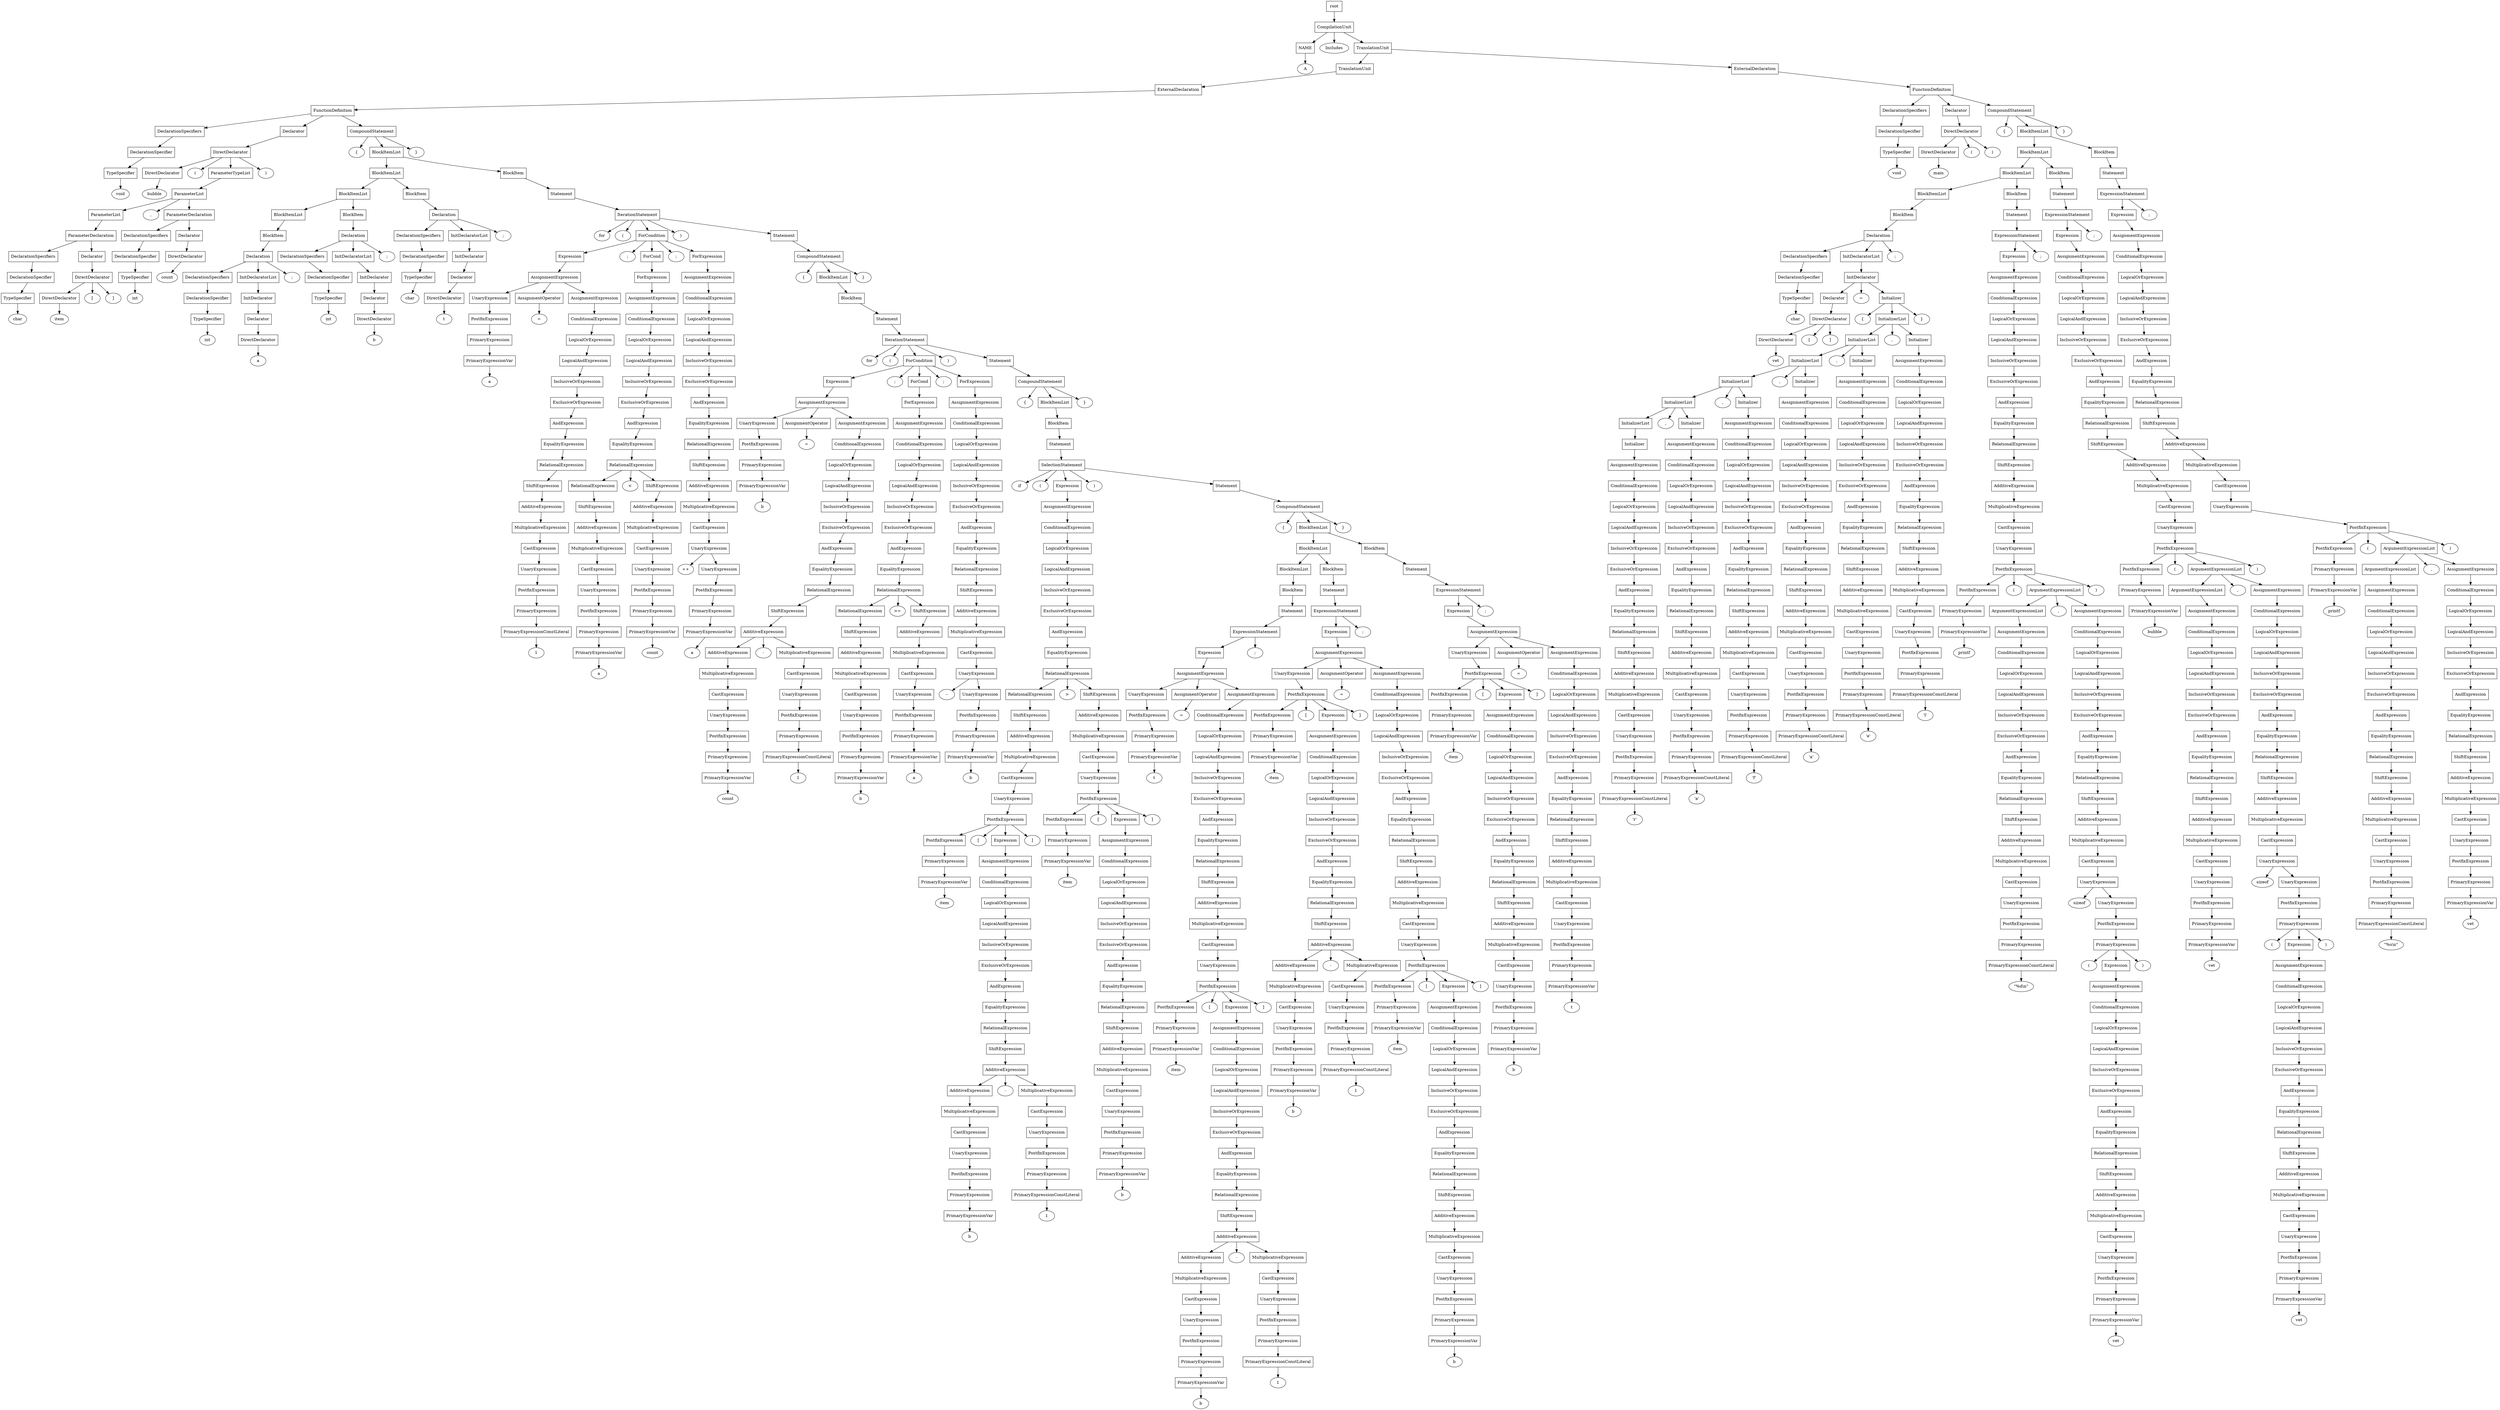 digraph G {
	splines="TRUE";
	n_0 [label="root", shape="rectangle"]
	n_0 -> n_1
	n_1 [label="CompilationUnit", shape="rectangle"]
	n_1 -> n_2
	n_2 [label="NAME", shape="rectangle"]
	n_2 -> n_5
	n_5 [label="A", shape="ellipse"]
	n_1 -> n_3
	n_3 [label="Includes", shape="ellipse"]
	n_1 -> n_4
	n_4 [label="TranslationUnit", shape="rectangle"]
	n_4 -> n_6
	n_6 [label="TranslationUnit", shape="rectangle"]
	n_6 -> n_8
	n_8 [label="ExternalDeclaration", shape="rectangle"]
	n_8 -> n_10
	n_10 [label="FunctionDefinition", shape="rectangle"]
	n_10 -> n_14
	n_14 [label="DeclarationSpecifiers", shape="rectangle"]
	n_14 -> n_22
	n_22 [label="DeclarationSpecifier", shape="rectangle"]
	n_22 -> n_33
	n_33 [label="TypeSpecifier", shape="rectangle"]
	n_33 -> n_45
	n_45 [label="void", shape="ellipse"]
	n_10 -> n_15
	n_15 [label="Declarator", shape="rectangle"]
	n_15 -> n_23
	n_23 [label="DirectDeclarator", shape="rectangle"]
	n_23 -> n_34
	n_34 [label="DirectDeclarator", shape="rectangle"]
	n_34 -> n_46
	n_46 [label="bubble", shape="ellipse"]
	n_23 -> n_35
	n_35 [label="(", shape="ellipse"]
	n_23 -> n_36
	n_36 [label="ParameterTypeList", shape="rectangle"]
	n_36 -> n_47
	n_47 [label="ParameterList", shape="rectangle"]
	n_47 -> n_55
	n_55 [label="ParameterList", shape="rectangle"]
	n_55 -> n_67
	n_67 [label="ParameterDeclaration", shape="rectangle"]
	n_67 -> n_85
	n_85 [label="DeclarationSpecifiers", shape="rectangle"]
	n_85 -> n_108
	n_108 [label="DeclarationSpecifier", shape="rectangle"]
	n_108 -> n_130
	n_130 [label="TypeSpecifier", shape="rectangle"]
	n_130 -> n_154
	n_154 [label="char", shape="ellipse"]
	n_67 -> n_86
	n_86 [label="Declarator", shape="rectangle"]
	n_86 -> n_109
	n_109 [label="DirectDeclarator", shape="rectangle"]
	n_109 -> n_131
	n_131 [label="DirectDeclarator", shape="rectangle"]
	n_131 -> n_155
	n_155 [label="item", shape="ellipse"]
	n_109 -> n_132
	n_132 [label="[", shape="ellipse"]
	n_109 -> n_133
	n_133 [label="]", shape="ellipse"]
	n_47 -> n_56
	n_56 [label=",", shape="ellipse"]
	n_47 -> n_57
	n_57 [label="ParameterDeclaration", shape="rectangle"]
	n_57 -> n_68
	n_68 [label="DeclarationSpecifiers", shape="rectangle"]
	n_68 -> n_87
	n_87 [label="DeclarationSpecifier", shape="rectangle"]
	n_87 -> n_110
	n_110 [label="TypeSpecifier", shape="rectangle"]
	n_110 -> n_134
	n_134 [label="int", shape="ellipse"]
	n_57 -> n_69
	n_69 [label="Declarator", shape="rectangle"]
	n_69 -> n_88
	n_88 [label="DirectDeclarator", shape="rectangle"]
	n_88 -> n_111
	n_111 [label="count", shape="ellipse"]
	n_23 -> n_37
	n_37 [label=")", shape="ellipse"]
	n_10 -> n_16
	n_16 [label="CompoundStatement", shape="rectangle"]
	n_16 -> n_24
	n_24 [label="{", shape="ellipse"]
	n_16 -> n_25
	n_25 [label="BlockItemList", shape="rectangle"]
	n_25 -> n_38
	n_38 [label="BlockItemList", shape="rectangle"]
	n_38 -> n_48
	n_48 [label="BlockItemList", shape="rectangle"]
	n_48 -> n_58
	n_58 [label="BlockItemList", shape="rectangle"]
	n_58 -> n_70
	n_70 [label="BlockItem", shape="rectangle"]
	n_70 -> n_89
	n_89 [label="Declaration", shape="rectangle"]
	n_89 -> n_112
	n_112 [label="DeclarationSpecifiers", shape="rectangle"]
	n_112 -> n_135
	n_135 [label="DeclarationSpecifier", shape="rectangle"]
	n_135 -> n_156
	n_156 [label="TypeSpecifier", shape="rectangle"]
	n_156 -> n_175
	n_175 [label="int", shape="ellipse"]
	n_89 -> n_113
	n_113 [label="InitDeclaratorList", shape="rectangle"]
	n_113 -> n_136
	n_136 [label="InitDeclarator", shape="rectangle"]
	n_136 -> n_157
	n_157 [label="Declarator", shape="rectangle"]
	n_157 -> n_176
	n_176 [label="DirectDeclarator", shape="rectangle"]
	n_176 -> n_192
	n_192 [label="a", shape="ellipse"]
	n_89 -> n_114
	n_114 [label=";", shape="ellipse"]
	n_48 -> n_59
	n_59 [label="BlockItem", shape="rectangle"]
	n_59 -> n_71
	n_71 [label="Declaration", shape="rectangle"]
	n_71 -> n_90
	n_90 [label="DeclarationSpecifiers", shape="rectangle"]
	n_90 -> n_115
	n_115 [label="DeclarationSpecifier", shape="rectangle"]
	n_115 -> n_137
	n_137 [label="TypeSpecifier", shape="rectangle"]
	n_137 -> n_158
	n_158 [label="int", shape="ellipse"]
	n_71 -> n_91
	n_91 [label="InitDeclaratorList", shape="rectangle"]
	n_91 -> n_116
	n_116 [label="InitDeclarator", shape="rectangle"]
	n_116 -> n_138
	n_138 [label="Declarator", shape="rectangle"]
	n_138 -> n_159
	n_159 [label="DirectDeclarator", shape="rectangle"]
	n_159 -> n_177
	n_177 [label="b", shape="ellipse"]
	n_71 -> n_92
	n_92 [label=";", shape="ellipse"]
	n_38 -> n_49
	n_49 [label="BlockItem", shape="rectangle"]
	n_49 -> n_60
	n_60 [label="Declaration", shape="rectangle"]
	n_60 -> n_72
	n_72 [label="DeclarationSpecifiers", shape="rectangle"]
	n_72 -> n_93
	n_93 [label="DeclarationSpecifier", shape="rectangle"]
	n_93 -> n_117
	n_117 [label="TypeSpecifier", shape="rectangle"]
	n_117 -> n_139
	n_139 [label="char", shape="ellipse"]
	n_60 -> n_73
	n_73 [label="InitDeclaratorList", shape="rectangle"]
	n_73 -> n_94
	n_94 [label="InitDeclarator", shape="rectangle"]
	n_94 -> n_118
	n_118 [label="Declarator", shape="rectangle"]
	n_118 -> n_140
	n_140 [label="DirectDeclarator", shape="rectangle"]
	n_140 -> n_160
	n_160 [label="t", shape="ellipse"]
	n_60 -> n_74
	n_74 [label=";", shape="ellipse"]
	n_25 -> n_39
	n_39 [label="BlockItem", shape="rectangle"]
	n_39 -> n_50
	n_50 [label="Statement", shape="rectangle"]
	n_50 -> n_61
	n_61 [label="IterationStatement", shape="rectangle"]
	n_61 -> n_75
	n_75 [label="for", shape="ellipse"]
	n_61 -> n_76
	n_76 [label="(", shape="ellipse"]
	n_61 -> n_77
	n_77 [label="ForCondition", shape="rectangle"]
	n_77 -> n_95
	n_95 [label="Expression", shape="rectangle"]
	n_95 -> n_119
	n_119 [label="AssignmentExpression", shape="rectangle"]
	n_119 -> n_141
	n_141 [label="UnaryExpression", shape="rectangle"]
	n_141 -> n_161
	n_161 [label="PostfixExpression", shape="rectangle"]
	n_161 -> n_178
	n_178 [label="PrimaryExpression", shape="rectangle"]
	n_178 -> n_193
	n_193 [label="PrimaryExpressionVar", shape="rectangle"]
	n_193 -> n_210
	n_210 [label="a", shape="ellipse"]
	n_119 -> n_142
	n_142 [label="AssignmentOperator", shape="rectangle"]
	n_142 -> n_162
	n_162 [label="=", shape="ellipse"]
	n_119 -> n_143
	n_143 [label="AssignmentExpression", shape="rectangle"]
	n_143 -> n_163
	n_163 [label="ConditionalExpression", shape="rectangle"]
	n_163 -> n_179
	n_179 [label="LogicalOrExpression", shape="rectangle"]
	n_179 -> n_194
	n_194 [label="LogicalAndExpression", shape="rectangle"]
	n_194 -> n_211
	n_211 [label="InclusiveOrExpression", shape="rectangle"]
	n_211 -> n_228
	n_228 [label="ExclusiveOrExpression", shape="rectangle"]
	n_228 -> n_246
	n_246 [label="AndExpression", shape="rectangle"]
	n_246 -> n_265
	n_265 [label="EqualityExpression", shape="rectangle"]
	n_265 -> n_283
	n_283 [label="RelationalExpression", shape="rectangle"]
	n_283 -> n_300
	n_300 [label="ShiftExpression", shape="rectangle"]
	n_300 -> n_323
	n_323 [label="AdditiveExpression", shape="rectangle"]
	n_323 -> n_342
	n_342 [label="MultiplicativeExpression", shape="rectangle"]
	n_342 -> n_362
	n_362 [label="CastExpression", shape="rectangle"]
	n_362 -> n_384
	n_384 [label="UnaryExpression", shape="rectangle"]
	n_384 -> n_411
	n_411 [label="PostfixExpression", shape="rectangle"]
	n_411 -> n_439
	n_439 [label="PrimaryExpression", shape="rectangle"]
	n_439 -> n_469
	n_469 [label="PrimaryExpressionConstLiteral", shape="rectangle"]
	n_469 -> n_496
	n_496 [label="1", shape="ellipse"]
	n_77 -> n_96
	n_96 [label=";", shape="ellipse"]
	n_77 -> n_97
	n_97 [label="ForCond", shape="rectangle"]
	n_97 -> n_120
	n_120 [label="ForExpression", shape="rectangle"]
	n_120 -> n_144
	n_144 [label="AssignmentExpression", shape="rectangle"]
	n_144 -> n_164
	n_164 [label="ConditionalExpression", shape="rectangle"]
	n_164 -> n_180
	n_180 [label="LogicalOrExpression", shape="rectangle"]
	n_180 -> n_195
	n_195 [label="LogicalAndExpression", shape="rectangle"]
	n_195 -> n_212
	n_212 [label="InclusiveOrExpression", shape="rectangle"]
	n_212 -> n_229
	n_229 [label="ExclusiveOrExpression", shape="rectangle"]
	n_229 -> n_247
	n_247 [label="AndExpression", shape="rectangle"]
	n_247 -> n_266
	n_266 [label="EqualityExpression", shape="rectangle"]
	n_266 -> n_284
	n_284 [label="RelationalExpression", shape="rectangle"]
	n_284 -> n_301
	n_301 [label="RelationalExpression", shape="rectangle"]
	n_301 -> n_324
	n_324 [label="ShiftExpression", shape="rectangle"]
	n_324 -> n_343
	n_343 [label="AdditiveExpression", shape="rectangle"]
	n_343 -> n_363
	n_363 [label="MultiplicativeExpression", shape="rectangle"]
	n_363 -> n_385
	n_385 [label="CastExpression", shape="rectangle"]
	n_385 -> n_412
	n_412 [label="UnaryExpression", shape="rectangle"]
	n_412 -> n_440
	n_440 [label="PostfixExpression", shape="rectangle"]
	n_440 -> n_470
	n_470 [label="PrimaryExpression", shape="rectangle"]
	n_470 -> n_497
	n_497 [label="PrimaryExpressionVar", shape="rectangle"]
	n_497 -> n_526
	n_526 [label="a", shape="ellipse"]
	n_284 -> n_302
	n_302 [label="<", shape="ellipse"]
	n_284 -> n_303
	n_303 [label="ShiftExpression", shape="rectangle"]
	n_303 -> n_325
	n_325 [label="AdditiveExpression", shape="rectangle"]
	n_325 -> n_344
	n_344 [label="MultiplicativeExpression", shape="rectangle"]
	n_344 -> n_364
	n_364 [label="CastExpression", shape="rectangle"]
	n_364 -> n_386
	n_386 [label="UnaryExpression", shape="rectangle"]
	n_386 -> n_413
	n_413 [label="PostfixExpression", shape="rectangle"]
	n_413 -> n_441
	n_441 [label="PrimaryExpression", shape="rectangle"]
	n_441 -> n_471
	n_471 [label="PrimaryExpressionVar", shape="rectangle"]
	n_471 -> n_498
	n_498 [label="count", shape="ellipse"]
	n_77 -> n_98
	n_98 [label=";", shape="ellipse"]
	n_77 -> n_99
	n_99 [label="ForExpression", shape="rectangle"]
	n_99 -> n_121
	n_121 [label="AssignmentExpression", shape="rectangle"]
	n_121 -> n_145
	n_145 [label="ConditionalExpression", shape="rectangle"]
	n_145 -> n_165
	n_165 [label="LogicalOrExpression", shape="rectangle"]
	n_165 -> n_181
	n_181 [label="LogicalAndExpression", shape="rectangle"]
	n_181 -> n_196
	n_196 [label="InclusiveOrExpression", shape="rectangle"]
	n_196 -> n_213
	n_213 [label="ExclusiveOrExpression", shape="rectangle"]
	n_213 -> n_230
	n_230 [label="AndExpression", shape="rectangle"]
	n_230 -> n_248
	n_248 [label="EqualityExpression", shape="rectangle"]
	n_248 -> n_267
	n_267 [label="RelationalExpression", shape="rectangle"]
	n_267 -> n_285
	n_285 [label="ShiftExpression", shape="rectangle"]
	n_285 -> n_304
	n_304 [label="AdditiveExpression", shape="rectangle"]
	n_304 -> n_326
	n_326 [label="MultiplicativeExpression", shape="rectangle"]
	n_326 -> n_345
	n_345 [label="CastExpression", shape="rectangle"]
	n_345 -> n_365
	n_365 [label="UnaryExpression", shape="rectangle"]
	n_365 -> n_387
	n_387 [label="++", shape="ellipse"]
	n_365 -> n_388
	n_388 [label="UnaryExpression", shape="rectangle"]
	n_388 -> n_414
	n_414 [label="PostfixExpression", shape="rectangle"]
	n_414 -> n_442
	n_442 [label="PrimaryExpression", shape="rectangle"]
	n_442 -> n_472
	n_472 [label="PrimaryExpressionVar", shape="rectangle"]
	n_472 -> n_499
	n_499 [label="a", shape="ellipse"]
	n_61 -> n_78
	n_78 [label=")", shape="ellipse"]
	n_61 -> n_79
	n_79 [label="Statement", shape="rectangle"]
	n_79 -> n_100
	n_100 [label="CompoundStatement", shape="rectangle"]
	n_100 -> n_122
	n_122 [label="{", shape="ellipse"]
	n_100 -> n_123
	n_123 [label="BlockItemList", shape="rectangle"]
	n_123 -> n_146
	n_146 [label="BlockItem", shape="rectangle"]
	n_146 -> n_166
	n_166 [label="Statement", shape="rectangle"]
	n_166 -> n_182
	n_182 [label="IterationStatement", shape="rectangle"]
	n_182 -> n_197
	n_197 [label="for", shape="ellipse"]
	n_182 -> n_198
	n_198 [label="(", shape="ellipse"]
	n_182 -> n_199
	n_199 [label="ForCondition", shape="rectangle"]
	n_199 -> n_214
	n_214 [label="Expression", shape="rectangle"]
	n_214 -> n_231
	n_231 [label="AssignmentExpression", shape="rectangle"]
	n_231 -> n_249
	n_249 [label="UnaryExpression", shape="rectangle"]
	n_249 -> n_268
	n_268 [label="PostfixExpression", shape="rectangle"]
	n_268 -> n_286
	n_286 [label="PrimaryExpression", shape="rectangle"]
	n_286 -> n_305
	n_305 [label="PrimaryExpressionVar", shape="rectangle"]
	n_305 -> n_327
	n_327 [label="b", shape="ellipse"]
	n_231 -> n_250
	n_250 [label="AssignmentOperator", shape="rectangle"]
	n_250 -> n_269
	n_269 [label="=", shape="ellipse"]
	n_231 -> n_251
	n_251 [label="AssignmentExpression", shape="rectangle"]
	n_251 -> n_270
	n_270 [label="ConditionalExpression", shape="rectangle"]
	n_270 -> n_287
	n_287 [label="LogicalOrExpression", shape="rectangle"]
	n_287 -> n_306
	n_306 [label="LogicalAndExpression", shape="rectangle"]
	n_306 -> n_328
	n_328 [label="InclusiveOrExpression", shape="rectangle"]
	n_328 -> n_346
	n_346 [label="ExclusiveOrExpression", shape="rectangle"]
	n_346 -> n_366
	n_366 [label="AndExpression", shape="rectangle"]
	n_366 -> n_389
	n_389 [label="EqualityExpression", shape="rectangle"]
	n_389 -> n_415
	n_415 [label="RelationalExpression", shape="rectangle"]
	n_415 -> n_443
	n_443 [label="ShiftExpression", shape="rectangle"]
	n_443 -> n_473
	n_473 [label="AdditiveExpression", shape="rectangle"]
	n_473 -> n_500
	n_500 [label="AdditiveExpression", shape="rectangle"]
	n_500 -> n_527
	n_527 [label="MultiplicativeExpression", shape="rectangle"]
	n_527 -> n_552
	n_552 [label="CastExpression", shape="rectangle"]
	n_552 -> n_584
	n_584 [label="UnaryExpression", shape="rectangle"]
	n_584 -> n_614
	n_614 [label="PostfixExpression", shape="rectangle"]
	n_614 -> n_640
	n_640 [label="PrimaryExpression", shape="rectangle"]
	n_640 -> n_665
	n_665 [label="PrimaryExpressionVar", shape="rectangle"]
	n_665 -> n_688
	n_688 [label="count", shape="ellipse"]
	n_473 -> n_501
	n_501 [label="-", shape="ellipse"]
	n_473 -> n_502
	n_502 [label="MultiplicativeExpression", shape="rectangle"]
	n_502 -> n_528
	n_528 [label="CastExpression", shape="rectangle"]
	n_528 -> n_553
	n_553 [label="UnaryExpression", shape="rectangle"]
	n_553 -> n_585
	n_585 [label="PostfixExpression", shape="rectangle"]
	n_585 -> n_615
	n_615 [label="PrimaryExpression", shape="rectangle"]
	n_615 -> n_641
	n_641 [label="PrimaryExpressionConstLiteral", shape="rectangle"]
	n_641 -> n_666
	n_666 [label="1", shape="ellipse"]
	n_199 -> n_215
	n_215 [label=";", shape="ellipse"]
	n_199 -> n_216
	n_216 [label="ForCond", shape="rectangle"]
	n_216 -> n_232
	n_232 [label="ForExpression", shape="rectangle"]
	n_232 -> n_252
	n_252 [label="AssignmentExpression", shape="rectangle"]
	n_252 -> n_271
	n_271 [label="ConditionalExpression", shape="rectangle"]
	n_271 -> n_288
	n_288 [label="LogicalOrExpression", shape="rectangle"]
	n_288 -> n_307
	n_307 [label="LogicalAndExpression", shape="rectangle"]
	n_307 -> n_329
	n_329 [label="InclusiveOrExpression", shape="rectangle"]
	n_329 -> n_347
	n_347 [label="ExclusiveOrExpression", shape="rectangle"]
	n_347 -> n_367
	n_367 [label="AndExpression", shape="rectangle"]
	n_367 -> n_390
	n_390 [label="EqualityExpression", shape="rectangle"]
	n_390 -> n_416
	n_416 [label="RelationalExpression", shape="rectangle"]
	n_416 -> n_444
	n_444 [label="RelationalExpression", shape="rectangle"]
	n_444 -> n_474
	n_474 [label="ShiftExpression", shape="rectangle"]
	n_474 -> n_503
	n_503 [label="AdditiveExpression", shape="rectangle"]
	n_503 -> n_529
	n_529 [label="MultiplicativeExpression", shape="rectangle"]
	n_529 -> n_554
	n_554 [label="CastExpression", shape="rectangle"]
	n_554 -> n_586
	n_586 [label="UnaryExpression", shape="rectangle"]
	n_586 -> n_616
	n_616 [label="PostfixExpression", shape="rectangle"]
	n_616 -> n_642
	n_642 [label="PrimaryExpression", shape="rectangle"]
	n_642 -> n_667
	n_667 [label="PrimaryExpressionVar", shape="rectangle"]
	n_667 -> n_689
	n_689 [label="b", shape="ellipse"]
	n_416 -> n_445
	n_445 [label=">=", shape="ellipse"]
	n_416 -> n_446
	n_446 [label="ShiftExpression", shape="rectangle"]
	n_446 -> n_475
	n_475 [label="AdditiveExpression", shape="rectangle"]
	n_475 -> n_504
	n_504 [label="MultiplicativeExpression", shape="rectangle"]
	n_504 -> n_530
	n_530 [label="CastExpression", shape="rectangle"]
	n_530 -> n_555
	n_555 [label="UnaryExpression", shape="rectangle"]
	n_555 -> n_587
	n_587 [label="PostfixExpression", shape="rectangle"]
	n_587 -> n_617
	n_617 [label="PrimaryExpression", shape="rectangle"]
	n_617 -> n_643
	n_643 [label="PrimaryExpressionVar", shape="rectangle"]
	n_643 -> n_668
	n_668 [label="a", shape="ellipse"]
	n_199 -> n_217
	n_217 [label=";", shape="ellipse"]
	n_199 -> n_218
	n_218 [label="ForExpression", shape="rectangle"]
	n_218 -> n_233
	n_233 [label="AssignmentExpression", shape="rectangle"]
	n_233 -> n_253
	n_253 [label="ConditionalExpression", shape="rectangle"]
	n_253 -> n_272
	n_272 [label="LogicalOrExpression", shape="rectangle"]
	n_272 -> n_289
	n_289 [label="LogicalAndExpression", shape="rectangle"]
	n_289 -> n_308
	n_308 [label="InclusiveOrExpression", shape="rectangle"]
	n_308 -> n_330
	n_330 [label="ExclusiveOrExpression", shape="rectangle"]
	n_330 -> n_348
	n_348 [label="AndExpression", shape="rectangle"]
	n_348 -> n_368
	n_368 [label="EqualityExpression", shape="rectangle"]
	n_368 -> n_391
	n_391 [label="RelationalExpression", shape="rectangle"]
	n_391 -> n_417
	n_417 [label="ShiftExpression", shape="rectangle"]
	n_417 -> n_447
	n_447 [label="AdditiveExpression", shape="rectangle"]
	n_447 -> n_476
	n_476 [label="MultiplicativeExpression", shape="rectangle"]
	n_476 -> n_505
	n_505 [label="CastExpression", shape="rectangle"]
	n_505 -> n_531
	n_531 [label="UnaryExpression", shape="rectangle"]
	n_531 -> n_556
	n_556 [label="--", shape="ellipse"]
	n_531 -> n_557
	n_557 [label="UnaryExpression", shape="rectangle"]
	n_557 -> n_588
	n_588 [label="PostfixExpression", shape="rectangle"]
	n_588 -> n_618
	n_618 [label="PrimaryExpression", shape="rectangle"]
	n_618 -> n_644
	n_644 [label="PrimaryExpressionVar", shape="rectangle"]
	n_644 -> n_669
	n_669 [label="b", shape="ellipse"]
	n_182 -> n_200
	n_200 [label=")", shape="ellipse"]
	n_182 -> n_201
	n_201 [label="Statement", shape="rectangle"]
	n_201 -> n_219
	n_219 [label="CompoundStatement", shape="rectangle"]
	n_219 -> n_234
	n_234 [label="{", shape="ellipse"]
	n_219 -> n_235
	n_235 [label="BlockItemList", shape="rectangle"]
	n_235 -> n_254
	n_254 [label="BlockItem", shape="rectangle"]
	n_254 -> n_273
	n_273 [label="Statement", shape="rectangle"]
	n_273 -> n_290
	n_290 [label="SelectionStatement", shape="rectangle"]
	n_290 -> n_309
	n_309 [label="if", shape="ellipse"]
	n_290 -> n_310
	n_310 [label="(", shape="ellipse"]
	n_290 -> n_311
	n_311 [label="Expression", shape="rectangle"]
	n_311 -> n_331
	n_331 [label="AssignmentExpression", shape="rectangle"]
	n_331 -> n_349
	n_349 [label="ConditionalExpression", shape="rectangle"]
	n_349 -> n_369
	n_369 [label="LogicalOrExpression", shape="rectangle"]
	n_369 -> n_392
	n_392 [label="LogicalAndExpression", shape="rectangle"]
	n_392 -> n_418
	n_418 [label="InclusiveOrExpression", shape="rectangle"]
	n_418 -> n_448
	n_448 [label="ExclusiveOrExpression", shape="rectangle"]
	n_448 -> n_477
	n_477 [label="AndExpression", shape="rectangle"]
	n_477 -> n_506
	n_506 [label="EqualityExpression", shape="rectangle"]
	n_506 -> n_532
	n_532 [label="RelationalExpression", shape="rectangle"]
	n_532 -> n_558
	n_558 [label="RelationalExpression", shape="rectangle"]
	n_558 -> n_589
	n_589 [label="ShiftExpression", shape="rectangle"]
	n_589 -> n_619
	n_619 [label="AdditiveExpression", shape="rectangle"]
	n_619 -> n_645
	n_645 [label="MultiplicativeExpression", shape="rectangle"]
	n_645 -> n_670
	n_670 [label="CastExpression", shape="rectangle"]
	n_670 -> n_690
	n_690 [label="UnaryExpression", shape="rectangle"]
	n_690 -> n_705
	n_705 [label="PostfixExpression", shape="rectangle"]
	n_705 -> n_722
	n_722 [label="PostfixExpression", shape="rectangle"]
	n_722 -> n_739
	n_739 [label="PrimaryExpression", shape="rectangle"]
	n_739 -> n_754
	n_754 [label="PrimaryExpressionVar", shape="rectangle"]
	n_754 -> n_770
	n_770 [label="item", shape="ellipse"]
	n_705 -> n_723
	n_723 [label="[", shape="ellipse"]
	n_705 -> n_724
	n_724 [label="Expression", shape="rectangle"]
	n_724 -> n_740
	n_740 [label="AssignmentExpression", shape="rectangle"]
	n_740 -> n_755
	n_755 [label="ConditionalExpression", shape="rectangle"]
	n_755 -> n_771
	n_771 [label="LogicalOrExpression", shape="rectangle"]
	n_771 -> n_785
	n_785 [label="LogicalAndExpression", shape="rectangle"]
	n_785 -> n_798
	n_798 [label="InclusiveOrExpression", shape="rectangle"]
	n_798 -> n_812
	n_812 [label="ExclusiveOrExpression", shape="rectangle"]
	n_812 -> n_827
	n_827 [label="AndExpression", shape="rectangle"]
	n_827 -> n_841
	n_841 [label="EqualityExpression", shape="rectangle"]
	n_841 -> n_855
	n_855 [label="RelationalExpression", shape="rectangle"]
	n_855 -> n_866
	n_866 [label="ShiftExpression", shape="rectangle"]
	n_866 -> n_877
	n_877 [label="AdditiveExpression", shape="rectangle"]
	n_877 -> n_887
	n_887 [label="AdditiveExpression", shape="rectangle"]
	n_887 -> n_897
	n_897 [label="MultiplicativeExpression", shape="rectangle"]
	n_897 -> n_905
	n_905 [label="CastExpression", shape="rectangle"]
	n_905 -> n_912
	n_912 [label="UnaryExpression", shape="rectangle"]
	n_912 -> n_919
	n_919 [label="PostfixExpression", shape="rectangle"]
	n_919 -> n_926
	n_926 [label="PrimaryExpression", shape="rectangle"]
	n_926 -> n_933
	n_933 [label="PrimaryExpressionVar", shape="rectangle"]
	n_933 -> n_939
	n_939 [label="b", shape="ellipse"]
	n_877 -> n_888
	n_888 [label="-", shape="ellipse"]
	n_877 -> n_889
	n_889 [label="MultiplicativeExpression", shape="rectangle"]
	n_889 -> n_898
	n_898 [label="CastExpression", shape="rectangle"]
	n_898 -> n_906
	n_906 [label="UnaryExpression", shape="rectangle"]
	n_906 -> n_913
	n_913 [label="PostfixExpression", shape="rectangle"]
	n_913 -> n_920
	n_920 [label="PrimaryExpression", shape="rectangle"]
	n_920 -> n_927
	n_927 [label="PrimaryExpressionConstLiteral", shape="rectangle"]
	n_927 -> n_934
	n_934 [label="1", shape="ellipse"]
	n_705 -> n_725
	n_725 [label="]", shape="ellipse"]
	n_532 -> n_559
	n_559 [label=">", shape="ellipse"]
	n_532 -> n_560
	n_560 [label="ShiftExpression", shape="rectangle"]
	n_560 -> n_590
	n_590 [label="AdditiveExpression", shape="rectangle"]
	n_590 -> n_620
	n_620 [label="MultiplicativeExpression", shape="rectangle"]
	n_620 -> n_646
	n_646 [label="CastExpression", shape="rectangle"]
	n_646 -> n_671
	n_671 [label="UnaryExpression", shape="rectangle"]
	n_671 -> n_691
	n_691 [label="PostfixExpression", shape="rectangle"]
	n_691 -> n_706
	n_706 [label="PostfixExpression", shape="rectangle"]
	n_706 -> n_726
	n_726 [label="PrimaryExpression", shape="rectangle"]
	n_726 -> n_741
	n_741 [label="PrimaryExpressionVar", shape="rectangle"]
	n_741 -> n_756
	n_756 [label="item", shape="ellipse"]
	n_691 -> n_707
	n_707 [label="[", shape="ellipse"]
	n_691 -> n_708
	n_708 [label="Expression", shape="rectangle"]
	n_708 -> n_727
	n_727 [label="AssignmentExpression", shape="rectangle"]
	n_727 -> n_742
	n_742 [label="ConditionalExpression", shape="rectangle"]
	n_742 -> n_757
	n_757 [label="LogicalOrExpression", shape="rectangle"]
	n_757 -> n_772
	n_772 [label="LogicalAndExpression", shape="rectangle"]
	n_772 -> n_786
	n_786 [label="InclusiveOrExpression", shape="rectangle"]
	n_786 -> n_799
	n_799 [label="ExclusiveOrExpression", shape="rectangle"]
	n_799 -> n_813
	n_813 [label="AndExpression", shape="rectangle"]
	n_813 -> n_828
	n_828 [label="EqualityExpression", shape="rectangle"]
	n_828 -> n_842
	n_842 [label="RelationalExpression", shape="rectangle"]
	n_842 -> n_856
	n_856 [label="ShiftExpression", shape="rectangle"]
	n_856 -> n_867
	n_867 [label="AdditiveExpression", shape="rectangle"]
	n_867 -> n_878
	n_878 [label="MultiplicativeExpression", shape="rectangle"]
	n_878 -> n_890
	n_890 [label="CastExpression", shape="rectangle"]
	n_890 -> n_899
	n_899 [label="UnaryExpression", shape="rectangle"]
	n_899 -> n_907
	n_907 [label="PostfixExpression", shape="rectangle"]
	n_907 -> n_914
	n_914 [label="PrimaryExpression", shape="rectangle"]
	n_914 -> n_921
	n_921 [label="PrimaryExpressionVar", shape="rectangle"]
	n_921 -> n_928
	n_928 [label="b", shape="ellipse"]
	n_691 -> n_709
	n_709 [label="]", shape="ellipse"]
	n_290 -> n_312
	n_312 [label=")", shape="ellipse"]
	n_290 -> n_313
	n_313 [label="Statement", shape="rectangle"]
	n_313 -> n_332
	n_332 [label="CompoundStatement", shape="rectangle"]
	n_332 -> n_350
	n_350 [label="{", shape="ellipse"]
	n_332 -> n_351
	n_351 [label="BlockItemList", shape="rectangle"]
	n_351 -> n_370
	n_370 [label="BlockItemList", shape="rectangle"]
	n_370 -> n_393
	n_393 [label="BlockItemList", shape="rectangle"]
	n_393 -> n_419
	n_419 [label="BlockItem", shape="rectangle"]
	n_419 -> n_449
	n_449 [label="Statement", shape="rectangle"]
	n_449 -> n_478
	n_478 [label="ExpressionStatement", shape="rectangle"]
	n_478 -> n_507
	n_507 [label="Expression", shape="rectangle"]
	n_507 -> n_533
	n_533 [label="AssignmentExpression", shape="rectangle"]
	n_533 -> n_561
	n_561 [label="UnaryExpression", shape="rectangle"]
	n_561 -> n_591
	n_591 [label="PostfixExpression", shape="rectangle"]
	n_591 -> n_621
	n_621 [label="PrimaryExpression", shape="rectangle"]
	n_621 -> n_647
	n_647 [label="PrimaryExpressionVar", shape="rectangle"]
	n_647 -> n_672
	n_672 [label="t", shape="ellipse"]
	n_533 -> n_562
	n_562 [label="AssignmentOperator", shape="rectangle"]
	n_562 -> n_592
	n_592 [label="=", shape="ellipse"]
	n_533 -> n_563
	n_563 [label="AssignmentExpression", shape="rectangle"]
	n_563 -> n_593
	n_593 [label="ConditionalExpression", shape="rectangle"]
	n_593 -> n_622
	n_622 [label="LogicalOrExpression", shape="rectangle"]
	n_622 -> n_648
	n_648 [label="LogicalAndExpression", shape="rectangle"]
	n_648 -> n_673
	n_673 [label="InclusiveOrExpression", shape="rectangle"]
	n_673 -> n_692
	n_692 [label="ExclusiveOrExpression", shape="rectangle"]
	n_692 -> n_710
	n_710 [label="AndExpression", shape="rectangle"]
	n_710 -> n_728
	n_728 [label="EqualityExpression", shape="rectangle"]
	n_728 -> n_743
	n_743 [label="RelationalExpression", shape="rectangle"]
	n_743 -> n_758
	n_758 [label="ShiftExpression", shape="rectangle"]
	n_758 -> n_773
	n_773 [label="AdditiveExpression", shape="rectangle"]
	n_773 -> n_787
	n_787 [label="MultiplicativeExpression", shape="rectangle"]
	n_787 -> n_800
	n_800 [label="CastExpression", shape="rectangle"]
	n_800 -> n_814
	n_814 [label="UnaryExpression", shape="rectangle"]
	n_814 -> n_829
	n_829 [label="PostfixExpression", shape="rectangle"]
	n_829 -> n_843
	n_843 [label="PostfixExpression", shape="rectangle"]
	n_843 -> n_857
	n_857 [label="PrimaryExpression", shape="rectangle"]
	n_857 -> n_868
	n_868 [label="PrimaryExpressionVar", shape="rectangle"]
	n_868 -> n_879
	n_879 [label="item", shape="ellipse"]
	n_829 -> n_844
	n_844 [label="[", shape="ellipse"]
	n_829 -> n_845
	n_845 [label="Expression", shape="rectangle"]
	n_845 -> n_858
	n_858 [label="AssignmentExpression", shape="rectangle"]
	n_858 -> n_869
	n_869 [label="ConditionalExpression", shape="rectangle"]
	n_869 -> n_880
	n_880 [label="LogicalOrExpression", shape="rectangle"]
	n_880 -> n_891
	n_891 [label="LogicalAndExpression", shape="rectangle"]
	n_891 -> n_900
	n_900 [label="InclusiveOrExpression", shape="rectangle"]
	n_900 -> n_908
	n_908 [label="ExclusiveOrExpression", shape="rectangle"]
	n_908 -> n_915
	n_915 [label="AndExpression", shape="rectangle"]
	n_915 -> n_922
	n_922 [label="EqualityExpression", shape="rectangle"]
	n_922 -> n_929
	n_929 [label="RelationalExpression", shape="rectangle"]
	n_929 -> n_935
	n_935 [label="ShiftExpression", shape="rectangle"]
	n_935 -> n_940
	n_940 [label="AdditiveExpression", shape="rectangle"]
	n_940 -> n_944
	n_944 [label="AdditiveExpression", shape="rectangle"]
	n_944 -> n_950
	n_950 [label="MultiplicativeExpression", shape="rectangle"]
	n_950 -> n_955
	n_955 [label="CastExpression", shape="rectangle"]
	n_955 -> n_960
	n_960 [label="UnaryExpression", shape="rectangle"]
	n_960 -> n_965
	n_965 [label="PostfixExpression", shape="rectangle"]
	n_965 -> n_969
	n_969 [label="PrimaryExpression", shape="rectangle"]
	n_969 -> n_972
	n_972 [label="PrimaryExpressionVar", shape="rectangle"]
	n_972 -> n_974
	n_974 [label="b", shape="ellipse"]
	n_940 -> n_945
	n_945 [label="-", shape="ellipse"]
	n_940 -> n_946
	n_946 [label="MultiplicativeExpression", shape="rectangle"]
	n_946 -> n_951
	n_951 [label="CastExpression", shape="rectangle"]
	n_951 -> n_956
	n_956 [label="UnaryExpression", shape="rectangle"]
	n_956 -> n_961
	n_961 [label="PostfixExpression", shape="rectangle"]
	n_961 -> n_966
	n_966 [label="PrimaryExpression", shape="rectangle"]
	n_966 -> n_970
	n_970 [label="PrimaryExpressionConstLiteral", shape="rectangle"]
	n_970 -> n_973
	n_973 [label="1", shape="ellipse"]
	n_829 -> n_846
	n_846 [label="]", shape="ellipse"]
	n_478 -> n_508
	n_508 [label=";", shape="ellipse"]
	n_370 -> n_394
	n_394 [label="BlockItem", shape="rectangle"]
	n_394 -> n_420
	n_420 [label="Statement", shape="rectangle"]
	n_420 -> n_450
	n_450 [label="ExpressionStatement", shape="rectangle"]
	n_450 -> n_479
	n_479 [label="Expression", shape="rectangle"]
	n_479 -> n_509
	n_509 [label="AssignmentExpression", shape="rectangle"]
	n_509 -> n_534
	n_534 [label="UnaryExpression", shape="rectangle"]
	n_534 -> n_564
	n_564 [label="PostfixExpression", shape="rectangle"]
	n_564 -> n_594
	n_594 [label="PostfixExpression", shape="rectangle"]
	n_594 -> n_623
	n_623 [label="PrimaryExpression", shape="rectangle"]
	n_623 -> n_649
	n_649 [label="PrimaryExpressionVar", shape="rectangle"]
	n_649 -> n_674
	n_674 [label="item", shape="ellipse"]
	n_564 -> n_595
	n_595 [label="[", shape="ellipse"]
	n_564 -> n_596
	n_596 [label="Expression", shape="rectangle"]
	n_596 -> n_624
	n_624 [label="AssignmentExpression", shape="rectangle"]
	n_624 -> n_650
	n_650 [label="ConditionalExpression", shape="rectangle"]
	n_650 -> n_675
	n_675 [label="LogicalOrExpression", shape="rectangle"]
	n_675 -> n_693
	n_693 [label="LogicalAndExpression", shape="rectangle"]
	n_693 -> n_711
	n_711 [label="InclusiveOrExpression", shape="rectangle"]
	n_711 -> n_729
	n_729 [label="ExclusiveOrExpression", shape="rectangle"]
	n_729 -> n_744
	n_744 [label="AndExpression", shape="rectangle"]
	n_744 -> n_759
	n_759 [label="EqualityExpression", shape="rectangle"]
	n_759 -> n_774
	n_774 [label="RelationalExpression", shape="rectangle"]
	n_774 -> n_788
	n_788 [label="ShiftExpression", shape="rectangle"]
	n_788 -> n_801
	n_801 [label="AdditiveExpression", shape="rectangle"]
	n_801 -> n_815
	n_815 [label="AdditiveExpression", shape="rectangle"]
	n_815 -> n_830
	n_830 [label="MultiplicativeExpression", shape="rectangle"]
	n_830 -> n_847
	n_847 [label="CastExpression", shape="rectangle"]
	n_847 -> n_859
	n_859 [label="UnaryExpression", shape="rectangle"]
	n_859 -> n_870
	n_870 [label="PostfixExpression", shape="rectangle"]
	n_870 -> n_881
	n_881 [label="PrimaryExpression", shape="rectangle"]
	n_881 -> n_892
	n_892 [label="PrimaryExpressionVar", shape="rectangle"]
	n_892 -> n_901
	n_901 [label="b", shape="ellipse"]
	n_801 -> n_816
	n_816 [label="-", shape="ellipse"]
	n_801 -> n_817
	n_817 [label="MultiplicativeExpression", shape="rectangle"]
	n_817 -> n_831
	n_831 [label="CastExpression", shape="rectangle"]
	n_831 -> n_848
	n_848 [label="UnaryExpression", shape="rectangle"]
	n_848 -> n_860
	n_860 [label="PostfixExpression", shape="rectangle"]
	n_860 -> n_871
	n_871 [label="PrimaryExpression", shape="rectangle"]
	n_871 -> n_882
	n_882 [label="PrimaryExpressionConstLiteral", shape="rectangle"]
	n_882 -> n_893
	n_893 [label="1", shape="ellipse"]
	n_564 -> n_597
	n_597 [label="]", shape="ellipse"]
	n_509 -> n_535
	n_535 [label="AssignmentOperator", shape="rectangle"]
	n_535 -> n_565
	n_565 [label="=", shape="ellipse"]
	n_509 -> n_536
	n_536 [label="AssignmentExpression", shape="rectangle"]
	n_536 -> n_566
	n_566 [label="ConditionalExpression", shape="rectangle"]
	n_566 -> n_598
	n_598 [label="LogicalOrExpression", shape="rectangle"]
	n_598 -> n_625
	n_625 [label="LogicalAndExpression", shape="rectangle"]
	n_625 -> n_651
	n_651 [label="InclusiveOrExpression", shape="rectangle"]
	n_651 -> n_676
	n_676 [label="ExclusiveOrExpression", shape="rectangle"]
	n_676 -> n_694
	n_694 [label="AndExpression", shape="rectangle"]
	n_694 -> n_712
	n_712 [label="EqualityExpression", shape="rectangle"]
	n_712 -> n_730
	n_730 [label="RelationalExpression", shape="rectangle"]
	n_730 -> n_745
	n_745 [label="ShiftExpression", shape="rectangle"]
	n_745 -> n_760
	n_760 [label="AdditiveExpression", shape="rectangle"]
	n_760 -> n_775
	n_775 [label="MultiplicativeExpression", shape="rectangle"]
	n_775 -> n_789
	n_789 [label="CastExpression", shape="rectangle"]
	n_789 -> n_802
	n_802 [label="UnaryExpression", shape="rectangle"]
	n_802 -> n_818
	n_818 [label="PostfixExpression", shape="rectangle"]
	n_818 -> n_832
	n_832 [label="PostfixExpression", shape="rectangle"]
	n_832 -> n_849
	n_849 [label="PrimaryExpression", shape="rectangle"]
	n_849 -> n_861
	n_861 [label="PrimaryExpressionVar", shape="rectangle"]
	n_861 -> n_872
	n_872 [label="item", shape="ellipse"]
	n_818 -> n_833
	n_833 [label="[", shape="ellipse"]
	n_818 -> n_834
	n_834 [label="Expression", shape="rectangle"]
	n_834 -> n_850
	n_850 [label="AssignmentExpression", shape="rectangle"]
	n_850 -> n_862
	n_862 [label="ConditionalExpression", shape="rectangle"]
	n_862 -> n_873
	n_873 [label="LogicalOrExpression", shape="rectangle"]
	n_873 -> n_883
	n_883 [label="LogicalAndExpression", shape="rectangle"]
	n_883 -> n_894
	n_894 [label="InclusiveOrExpression", shape="rectangle"]
	n_894 -> n_902
	n_902 [label="ExclusiveOrExpression", shape="rectangle"]
	n_902 -> n_909
	n_909 [label="AndExpression", shape="rectangle"]
	n_909 -> n_916
	n_916 [label="EqualityExpression", shape="rectangle"]
	n_916 -> n_923
	n_923 [label="RelationalExpression", shape="rectangle"]
	n_923 -> n_930
	n_930 [label="ShiftExpression", shape="rectangle"]
	n_930 -> n_936
	n_936 [label="AdditiveExpression", shape="rectangle"]
	n_936 -> n_941
	n_941 [label="MultiplicativeExpression", shape="rectangle"]
	n_941 -> n_947
	n_947 [label="CastExpression", shape="rectangle"]
	n_947 -> n_952
	n_952 [label="UnaryExpression", shape="rectangle"]
	n_952 -> n_957
	n_957 [label="PostfixExpression", shape="rectangle"]
	n_957 -> n_962
	n_962 [label="PrimaryExpression", shape="rectangle"]
	n_962 -> n_967
	n_967 [label="PrimaryExpressionVar", shape="rectangle"]
	n_967 -> n_971
	n_971 [label="b", shape="ellipse"]
	n_818 -> n_835
	n_835 [label="]", shape="ellipse"]
	n_450 -> n_480
	n_480 [label=";", shape="ellipse"]
	n_351 -> n_371
	n_371 [label="BlockItem", shape="rectangle"]
	n_371 -> n_395
	n_395 [label="Statement", shape="rectangle"]
	n_395 -> n_421
	n_421 [label="ExpressionStatement", shape="rectangle"]
	n_421 -> n_451
	n_451 [label="Expression", shape="rectangle"]
	n_451 -> n_481
	n_481 [label="AssignmentExpression", shape="rectangle"]
	n_481 -> n_510
	n_510 [label="UnaryExpression", shape="rectangle"]
	n_510 -> n_537
	n_537 [label="PostfixExpression", shape="rectangle"]
	n_537 -> n_567
	n_567 [label="PostfixExpression", shape="rectangle"]
	n_567 -> n_599
	n_599 [label="PrimaryExpression", shape="rectangle"]
	n_599 -> n_626
	n_626 [label="PrimaryExpressionVar", shape="rectangle"]
	n_626 -> n_652
	n_652 [label="item", shape="ellipse"]
	n_537 -> n_568
	n_568 [label="[", shape="ellipse"]
	n_537 -> n_569
	n_569 [label="Expression", shape="rectangle"]
	n_569 -> n_600
	n_600 [label="AssignmentExpression", shape="rectangle"]
	n_600 -> n_627
	n_627 [label="ConditionalExpression", shape="rectangle"]
	n_627 -> n_653
	n_653 [label="LogicalOrExpression", shape="rectangle"]
	n_653 -> n_677
	n_677 [label="LogicalAndExpression", shape="rectangle"]
	n_677 -> n_695
	n_695 [label="InclusiveOrExpression", shape="rectangle"]
	n_695 -> n_713
	n_713 [label="ExclusiveOrExpression", shape="rectangle"]
	n_713 -> n_731
	n_731 [label="AndExpression", shape="rectangle"]
	n_731 -> n_746
	n_746 [label="EqualityExpression", shape="rectangle"]
	n_746 -> n_761
	n_761 [label="RelationalExpression", shape="rectangle"]
	n_761 -> n_776
	n_776 [label="ShiftExpression", shape="rectangle"]
	n_776 -> n_790
	n_790 [label="AdditiveExpression", shape="rectangle"]
	n_790 -> n_803
	n_803 [label="MultiplicativeExpression", shape="rectangle"]
	n_803 -> n_819
	n_819 [label="CastExpression", shape="rectangle"]
	n_819 -> n_836
	n_836 [label="UnaryExpression", shape="rectangle"]
	n_836 -> n_851
	n_851 [label="PostfixExpression", shape="rectangle"]
	n_851 -> n_863
	n_863 [label="PrimaryExpression", shape="rectangle"]
	n_863 -> n_874
	n_874 [label="PrimaryExpressionVar", shape="rectangle"]
	n_874 -> n_884
	n_884 [label="b", shape="ellipse"]
	n_537 -> n_570
	n_570 [label="]", shape="ellipse"]
	n_481 -> n_511
	n_511 [label="AssignmentOperator", shape="rectangle"]
	n_511 -> n_538
	n_538 [label="=", shape="ellipse"]
	n_481 -> n_512
	n_512 [label="AssignmentExpression", shape="rectangle"]
	n_512 -> n_539
	n_539 [label="ConditionalExpression", shape="rectangle"]
	n_539 -> n_571
	n_571 [label="LogicalOrExpression", shape="rectangle"]
	n_571 -> n_601
	n_601 [label="LogicalAndExpression", shape="rectangle"]
	n_601 -> n_628
	n_628 [label="InclusiveOrExpression", shape="rectangle"]
	n_628 -> n_654
	n_654 [label="ExclusiveOrExpression", shape="rectangle"]
	n_654 -> n_678
	n_678 [label="AndExpression", shape="rectangle"]
	n_678 -> n_696
	n_696 [label="EqualityExpression", shape="rectangle"]
	n_696 -> n_714
	n_714 [label="RelationalExpression", shape="rectangle"]
	n_714 -> n_732
	n_732 [label="ShiftExpression", shape="rectangle"]
	n_732 -> n_747
	n_747 [label="AdditiveExpression", shape="rectangle"]
	n_747 -> n_762
	n_762 [label="MultiplicativeExpression", shape="rectangle"]
	n_762 -> n_777
	n_777 [label="CastExpression", shape="rectangle"]
	n_777 -> n_791
	n_791 [label="UnaryExpression", shape="rectangle"]
	n_791 -> n_804
	n_804 [label="PostfixExpression", shape="rectangle"]
	n_804 -> n_820
	n_820 [label="PrimaryExpression", shape="rectangle"]
	n_820 -> n_837
	n_837 [label="PrimaryExpressionVar", shape="rectangle"]
	n_837 -> n_852
	n_852 [label="t", shape="ellipse"]
	n_421 -> n_452
	n_452 [label=";", shape="ellipse"]
	n_332 -> n_352
	n_352 [label="}", shape="ellipse"]
	n_219 -> n_236
	n_236 [label="}", shape="ellipse"]
	n_100 -> n_124
	n_124 [label="}", shape="ellipse"]
	n_16 -> n_26
	n_26 [label="}", shape="ellipse"]
	n_4 -> n_7
	n_7 [label="ExternalDeclaration", shape="rectangle"]
	n_7 -> n_9
	n_9 [label="FunctionDefinition", shape="rectangle"]
	n_9 -> n_11
	n_11 [label="DeclarationSpecifiers", shape="rectangle"]
	n_11 -> n_17
	n_17 [label="DeclarationSpecifier", shape="rectangle"]
	n_17 -> n_27
	n_27 [label="TypeSpecifier", shape="rectangle"]
	n_27 -> n_40
	n_40 [label="void", shape="ellipse"]
	n_9 -> n_12
	n_12 [label="Declarator", shape="rectangle"]
	n_12 -> n_18
	n_18 [label="DirectDeclarator", shape="rectangle"]
	n_18 -> n_28
	n_28 [label="DirectDeclarator", shape="rectangle"]
	n_28 -> n_41
	n_41 [label="main", shape="ellipse"]
	n_18 -> n_29
	n_29 [label="(", shape="ellipse"]
	n_18 -> n_30
	n_30 [label=")", shape="ellipse"]
	n_9 -> n_13
	n_13 [label="CompoundStatement", shape="rectangle"]
	n_13 -> n_19
	n_19 [label="{", shape="ellipse"]
	n_13 -> n_20
	n_20 [label="BlockItemList", shape="rectangle"]
	n_20 -> n_31
	n_31 [label="BlockItemList", shape="rectangle"]
	n_31 -> n_42
	n_42 [label="BlockItemList", shape="rectangle"]
	n_42 -> n_51
	n_51 [label="BlockItemList", shape="rectangle"]
	n_51 -> n_62
	n_62 [label="BlockItem", shape="rectangle"]
	n_62 -> n_80
	n_80 [label="Declaration", shape="rectangle"]
	n_80 -> n_101
	n_101 [label="DeclarationSpecifiers", shape="rectangle"]
	n_101 -> n_125
	n_125 [label="DeclarationSpecifier", shape="rectangle"]
	n_125 -> n_147
	n_147 [label="TypeSpecifier", shape="rectangle"]
	n_147 -> n_167
	n_167 [label="char", shape="ellipse"]
	n_80 -> n_102
	n_102 [label="InitDeclaratorList", shape="rectangle"]
	n_102 -> n_126
	n_126 [label="InitDeclarator", shape="rectangle"]
	n_126 -> n_148
	n_148 [label="Declarator", shape="rectangle"]
	n_148 -> n_168
	n_168 [label="DirectDeclarator", shape="rectangle"]
	n_168 -> n_183
	n_183 [label="DirectDeclarator", shape="rectangle"]
	n_183 -> n_202
	n_202 [label="vet", shape="ellipse"]
	n_168 -> n_184
	n_184 [label="[", shape="ellipse"]
	n_168 -> n_185
	n_185 [label="]", shape="ellipse"]
	n_126 -> n_149
	n_149 [label="=", shape="ellipse"]
	n_126 -> n_150
	n_150 [label="Initializer", shape="rectangle"]
	n_150 -> n_169
	n_169 [label="{", shape="ellipse"]
	n_150 -> n_170
	n_170 [label="InitializerList", shape="rectangle"]
	n_170 -> n_186
	n_186 [label="InitializerList", shape="rectangle"]
	n_186 -> n_203
	n_203 [label="InitializerList", shape="rectangle"]
	n_203 -> n_220
	n_220 [label="InitializerList", shape="rectangle"]
	n_220 -> n_237
	n_237 [label="InitializerList", shape="rectangle"]
	n_237 -> n_255
	n_255 [label="InitializerList", shape="rectangle"]
	n_255 -> n_274
	n_274 [label="Initializer", shape="rectangle"]
	n_274 -> n_291
	n_291 [label="AssignmentExpression", shape="rectangle"]
	n_291 -> n_314
	n_314 [label="ConditionalExpression", shape="rectangle"]
	n_314 -> n_333
	n_333 [label="LogicalOrExpression", shape="rectangle"]
	n_333 -> n_353
	n_353 [label="LogicalAndExpression", shape="rectangle"]
	n_353 -> n_372
	n_372 [label="InclusiveOrExpression", shape="rectangle"]
	n_372 -> n_396
	n_396 [label="ExclusiveOrExpression", shape="rectangle"]
	n_396 -> n_422
	n_422 [label="AndExpression", shape="rectangle"]
	n_422 -> n_453
	n_453 [label="EqualityExpression", shape="rectangle"]
	n_453 -> n_482
	n_482 [label="RelationalExpression", shape="rectangle"]
	n_482 -> n_513
	n_513 [label="ShiftExpression", shape="rectangle"]
	n_513 -> n_540
	n_540 [label="AdditiveExpression", shape="rectangle"]
	n_540 -> n_572
	n_572 [label="MultiplicativeExpression", shape="rectangle"]
	n_572 -> n_602
	n_602 [label="CastExpression", shape="rectangle"]
	n_602 -> n_629
	n_629 [label="UnaryExpression", shape="rectangle"]
	n_629 -> n_655
	n_655 [label="PostfixExpression", shape="rectangle"]
	n_655 -> n_679
	n_679 [label="PrimaryExpression", shape="rectangle"]
	n_679 -> n_697
	n_697 [label="PrimaryExpressionConstLiteral", shape="rectangle"]
	n_697 -> n_715
	n_715 [label="'r'", shape="ellipse"]
	n_237 -> n_256
	n_256 [label=",", shape="ellipse"]
	n_237 -> n_257
	n_257 [label="Initializer", shape="rectangle"]
	n_257 -> n_275
	n_275 [label="AssignmentExpression", shape="rectangle"]
	n_275 -> n_292
	n_292 [label="ConditionalExpression", shape="rectangle"]
	n_292 -> n_315
	n_315 [label="LogicalOrExpression", shape="rectangle"]
	n_315 -> n_334
	n_334 [label="LogicalAndExpression", shape="rectangle"]
	n_334 -> n_354
	n_354 [label="InclusiveOrExpression", shape="rectangle"]
	n_354 -> n_373
	n_373 [label="ExclusiveOrExpression", shape="rectangle"]
	n_373 -> n_397
	n_397 [label="AndExpression", shape="rectangle"]
	n_397 -> n_423
	n_423 [label="EqualityExpression", shape="rectangle"]
	n_423 -> n_454
	n_454 [label="RelationalExpression", shape="rectangle"]
	n_454 -> n_483
	n_483 [label="ShiftExpression", shape="rectangle"]
	n_483 -> n_514
	n_514 [label="AdditiveExpression", shape="rectangle"]
	n_514 -> n_541
	n_541 [label="MultiplicativeExpression", shape="rectangle"]
	n_541 -> n_573
	n_573 [label="CastExpression", shape="rectangle"]
	n_573 -> n_603
	n_603 [label="UnaryExpression", shape="rectangle"]
	n_603 -> n_630
	n_630 [label="PostfixExpression", shape="rectangle"]
	n_630 -> n_656
	n_656 [label="PrimaryExpression", shape="rectangle"]
	n_656 -> n_680
	n_680 [label="PrimaryExpressionConstLiteral", shape="rectangle"]
	n_680 -> n_698
	n_698 [label="'a'", shape="ellipse"]
	n_220 -> n_238
	n_238 [label=",", shape="ellipse"]
	n_220 -> n_239
	n_239 [label="Initializer", shape="rectangle"]
	n_239 -> n_258
	n_258 [label="AssignmentExpression", shape="rectangle"]
	n_258 -> n_276
	n_276 [label="ConditionalExpression", shape="rectangle"]
	n_276 -> n_293
	n_293 [label="LogicalOrExpression", shape="rectangle"]
	n_293 -> n_316
	n_316 [label="LogicalAndExpression", shape="rectangle"]
	n_316 -> n_335
	n_335 [label="InclusiveOrExpression", shape="rectangle"]
	n_335 -> n_355
	n_355 [label="ExclusiveOrExpression", shape="rectangle"]
	n_355 -> n_374
	n_374 [label="AndExpression", shape="rectangle"]
	n_374 -> n_398
	n_398 [label="EqualityExpression", shape="rectangle"]
	n_398 -> n_424
	n_424 [label="RelationalExpression", shape="rectangle"]
	n_424 -> n_455
	n_455 [label="ShiftExpression", shape="rectangle"]
	n_455 -> n_484
	n_484 [label="AdditiveExpression", shape="rectangle"]
	n_484 -> n_515
	n_515 [label="MultiplicativeExpression", shape="rectangle"]
	n_515 -> n_542
	n_542 [label="CastExpression", shape="rectangle"]
	n_542 -> n_574
	n_574 [label="UnaryExpression", shape="rectangle"]
	n_574 -> n_604
	n_604 [label="PostfixExpression", shape="rectangle"]
	n_604 -> n_631
	n_631 [label="PrimaryExpression", shape="rectangle"]
	n_631 -> n_657
	n_657 [label="PrimaryExpressionConstLiteral", shape="rectangle"]
	n_657 -> n_681
	n_681 [label="'f'", shape="ellipse"]
	n_203 -> n_221
	n_221 [label=",", shape="ellipse"]
	n_203 -> n_222
	n_222 [label="Initializer", shape="rectangle"]
	n_222 -> n_240
	n_240 [label="AssignmentExpression", shape="rectangle"]
	n_240 -> n_259
	n_259 [label="ConditionalExpression", shape="rectangle"]
	n_259 -> n_277
	n_277 [label="LogicalOrExpression", shape="rectangle"]
	n_277 -> n_294
	n_294 [label="LogicalAndExpression", shape="rectangle"]
	n_294 -> n_317
	n_317 [label="InclusiveOrExpression", shape="rectangle"]
	n_317 -> n_336
	n_336 [label="ExclusiveOrExpression", shape="rectangle"]
	n_336 -> n_356
	n_356 [label="AndExpression", shape="rectangle"]
	n_356 -> n_375
	n_375 [label="EqualityExpression", shape="rectangle"]
	n_375 -> n_399
	n_399 [label="RelationalExpression", shape="rectangle"]
	n_399 -> n_425
	n_425 [label="ShiftExpression", shape="rectangle"]
	n_425 -> n_456
	n_456 [label="AdditiveExpression", shape="rectangle"]
	n_456 -> n_485
	n_485 [label="MultiplicativeExpression", shape="rectangle"]
	n_485 -> n_516
	n_516 [label="CastExpression", shape="rectangle"]
	n_516 -> n_543
	n_543 [label="UnaryExpression", shape="rectangle"]
	n_543 -> n_575
	n_575 [label="PostfixExpression", shape="rectangle"]
	n_575 -> n_605
	n_605 [label="PrimaryExpression", shape="rectangle"]
	n_605 -> n_632
	n_632 [label="PrimaryExpressionConstLiteral", shape="rectangle"]
	n_632 -> n_658
	n_658 [label="'a'", shape="ellipse"]
	n_186 -> n_204
	n_204 [label=",", shape="ellipse"]
	n_186 -> n_205
	n_205 [label="Initializer", shape="rectangle"]
	n_205 -> n_223
	n_223 [label="AssignmentExpression", shape="rectangle"]
	n_223 -> n_241
	n_241 [label="ConditionalExpression", shape="rectangle"]
	n_241 -> n_260
	n_260 [label="LogicalOrExpression", shape="rectangle"]
	n_260 -> n_278
	n_278 [label="LogicalAndExpression", shape="rectangle"]
	n_278 -> n_295
	n_295 [label="InclusiveOrExpression", shape="rectangle"]
	n_295 -> n_318
	n_318 [label="ExclusiveOrExpression", shape="rectangle"]
	n_318 -> n_337
	n_337 [label="AndExpression", shape="rectangle"]
	n_337 -> n_357
	n_357 [label="EqualityExpression", shape="rectangle"]
	n_357 -> n_376
	n_376 [label="RelationalExpression", shape="rectangle"]
	n_376 -> n_400
	n_400 [label="ShiftExpression", shape="rectangle"]
	n_400 -> n_426
	n_426 [label="AdditiveExpression", shape="rectangle"]
	n_426 -> n_457
	n_457 [label="MultiplicativeExpression", shape="rectangle"]
	n_457 -> n_486
	n_486 [label="CastExpression", shape="rectangle"]
	n_486 -> n_517
	n_517 [label="UnaryExpression", shape="rectangle"]
	n_517 -> n_544
	n_544 [label="PostfixExpression", shape="rectangle"]
	n_544 -> n_576
	n_576 [label="PrimaryExpression", shape="rectangle"]
	n_576 -> n_606
	n_606 [label="PrimaryExpressionConstLiteral", shape="rectangle"]
	n_606 -> n_633
	n_633 [label="'e'", shape="ellipse"]
	n_170 -> n_187
	n_187 [label=",", shape="ellipse"]
	n_170 -> n_188
	n_188 [label="Initializer", shape="rectangle"]
	n_188 -> n_206
	n_206 [label="AssignmentExpression", shape="rectangle"]
	n_206 -> n_224
	n_224 [label="ConditionalExpression", shape="rectangle"]
	n_224 -> n_242
	n_242 [label="LogicalOrExpression", shape="rectangle"]
	n_242 -> n_261
	n_261 [label="LogicalAndExpression", shape="rectangle"]
	n_261 -> n_279
	n_279 [label="InclusiveOrExpression", shape="rectangle"]
	n_279 -> n_296
	n_296 [label="ExclusiveOrExpression", shape="rectangle"]
	n_296 -> n_319
	n_319 [label="AndExpression", shape="rectangle"]
	n_319 -> n_338
	n_338 [label="EqualityExpression", shape="rectangle"]
	n_338 -> n_358
	n_358 [label="RelationalExpression", shape="rectangle"]
	n_358 -> n_377
	n_377 [label="ShiftExpression", shape="rectangle"]
	n_377 -> n_401
	n_401 [label="AdditiveExpression", shape="rectangle"]
	n_401 -> n_427
	n_427 [label="MultiplicativeExpression", shape="rectangle"]
	n_427 -> n_458
	n_458 [label="CastExpression", shape="rectangle"]
	n_458 -> n_487
	n_487 [label="UnaryExpression", shape="rectangle"]
	n_487 -> n_518
	n_518 [label="PostfixExpression", shape="rectangle"]
	n_518 -> n_545
	n_545 [label="PrimaryExpression", shape="rectangle"]
	n_545 -> n_577
	n_577 [label="PrimaryExpressionConstLiteral", shape="rectangle"]
	n_577 -> n_607
	n_607 [label="'l'", shape="ellipse"]
	n_150 -> n_171
	n_171 [label="}", shape="ellipse"]
	n_80 -> n_103
	n_103 [label=";", shape="ellipse"]
	n_42 -> n_52
	n_52 [label="BlockItem", shape="rectangle"]
	n_52 -> n_63
	n_63 [label="Statement", shape="rectangle"]
	n_63 -> n_81
	n_81 [label="ExpressionStatement", shape="rectangle"]
	n_81 -> n_104
	n_104 [label="Expression", shape="rectangle"]
	n_104 -> n_127
	n_127 [label="AssignmentExpression", shape="rectangle"]
	n_127 -> n_151
	n_151 [label="ConditionalExpression", shape="rectangle"]
	n_151 -> n_172
	n_172 [label="LogicalOrExpression", shape="rectangle"]
	n_172 -> n_189
	n_189 [label="LogicalAndExpression", shape="rectangle"]
	n_189 -> n_207
	n_207 [label="InclusiveOrExpression", shape="rectangle"]
	n_207 -> n_225
	n_225 [label="ExclusiveOrExpression", shape="rectangle"]
	n_225 -> n_243
	n_243 [label="AndExpression", shape="rectangle"]
	n_243 -> n_262
	n_262 [label="EqualityExpression", shape="rectangle"]
	n_262 -> n_280
	n_280 [label="RelationalExpression", shape="rectangle"]
	n_280 -> n_297
	n_297 [label="ShiftExpression", shape="rectangle"]
	n_297 -> n_320
	n_320 [label="AdditiveExpression", shape="rectangle"]
	n_320 -> n_339
	n_339 [label="MultiplicativeExpression", shape="rectangle"]
	n_339 -> n_359
	n_359 [label="CastExpression", shape="rectangle"]
	n_359 -> n_378
	n_378 [label="UnaryExpression", shape="rectangle"]
	n_378 -> n_402
	n_402 [label="PostfixExpression", shape="rectangle"]
	n_402 -> n_428
	n_428 [label="PostfixExpression", shape="rectangle"]
	n_428 -> n_459
	n_459 [label="PrimaryExpression", shape="rectangle"]
	n_459 -> n_488
	n_488 [label="PrimaryExpressionVar", shape="rectangle"]
	n_488 -> n_519
	n_519 [label="printf", shape="ellipse"]
	n_402 -> n_429
	n_429 [label="(", shape="ellipse"]
	n_402 -> n_430
	n_430 [label="ArgumentExpressionList", shape="rectangle"]
	n_430 -> n_460
	n_460 [label="ArgumentExpressionList", shape="rectangle"]
	n_460 -> n_489
	n_489 [label="AssignmentExpression", shape="rectangle"]
	n_489 -> n_520
	n_520 [label="ConditionalExpression", shape="rectangle"]
	n_520 -> n_546
	n_546 [label="LogicalOrExpression", shape="rectangle"]
	n_546 -> n_578
	n_578 [label="LogicalAndExpression", shape="rectangle"]
	n_578 -> n_608
	n_608 [label="InclusiveOrExpression", shape="rectangle"]
	n_608 -> n_634
	n_634 [label="ExclusiveOrExpression", shape="rectangle"]
	n_634 -> n_659
	n_659 [label="AndExpression", shape="rectangle"]
	n_659 -> n_682
	n_682 [label="EqualityExpression", shape="rectangle"]
	n_682 -> n_699
	n_699 [label="RelationalExpression", shape="rectangle"]
	n_699 -> n_716
	n_716 [label="ShiftExpression", shape="rectangle"]
	n_716 -> n_733
	n_733 [label="AdditiveExpression", shape="rectangle"]
	n_733 -> n_748
	n_748 [label="MultiplicativeExpression", shape="rectangle"]
	n_748 -> n_763
	n_763 [label="CastExpression", shape="rectangle"]
	n_763 -> n_778
	n_778 [label="UnaryExpression", shape="rectangle"]
	n_778 -> n_792
	n_792 [label="PostfixExpression", shape="rectangle"]
	n_792 -> n_805
	n_805 [label="PrimaryExpression", shape="rectangle"]
	n_805 -> n_821
	n_821 [label="PrimaryExpressionConstLiteral", shape="rectangle"]
	n_821 -> n_838
	n_838 [label="\"%d\\n\"", shape="ellipse"]
	n_430 -> n_461
	n_461 [label=",", shape="ellipse"]
	n_430 -> n_462
	n_462 [label="AssignmentExpression", shape="rectangle"]
	n_462 -> n_490
	n_490 [label="ConditionalExpression", shape="rectangle"]
	n_490 -> n_521
	n_521 [label="LogicalOrExpression", shape="rectangle"]
	n_521 -> n_547
	n_547 [label="LogicalAndExpression", shape="rectangle"]
	n_547 -> n_579
	n_579 [label="InclusiveOrExpression", shape="rectangle"]
	n_579 -> n_609
	n_609 [label="ExclusiveOrExpression", shape="rectangle"]
	n_609 -> n_635
	n_635 [label="AndExpression", shape="rectangle"]
	n_635 -> n_660
	n_660 [label="EqualityExpression", shape="rectangle"]
	n_660 -> n_683
	n_683 [label="RelationalExpression", shape="rectangle"]
	n_683 -> n_700
	n_700 [label="ShiftExpression", shape="rectangle"]
	n_700 -> n_717
	n_717 [label="AdditiveExpression", shape="rectangle"]
	n_717 -> n_734
	n_734 [label="MultiplicativeExpression", shape="rectangle"]
	n_734 -> n_749
	n_749 [label="CastExpression", shape="rectangle"]
	n_749 -> n_764
	n_764 [label="UnaryExpression", shape="rectangle"]
	n_764 -> n_779
	n_779 [label="sizeof", shape="ellipse"]
	n_764 -> n_780
	n_780 [label="UnaryExpression", shape="rectangle"]
	n_780 -> n_793
	n_793 [label="PostfixExpression", shape="rectangle"]
	n_793 -> n_806
	n_806 [label="PrimaryExpression", shape="rectangle"]
	n_806 -> n_822
	n_822 [label="(", shape="ellipse"]
	n_806 -> n_823
	n_823 [label="Expression", shape="rectangle"]
	n_823 -> n_839
	n_839 [label="AssignmentExpression", shape="rectangle"]
	n_839 -> n_853
	n_853 [label="ConditionalExpression", shape="rectangle"]
	n_853 -> n_864
	n_864 [label="LogicalOrExpression", shape="rectangle"]
	n_864 -> n_875
	n_875 [label="LogicalAndExpression", shape="rectangle"]
	n_875 -> n_885
	n_885 [label="InclusiveOrExpression", shape="rectangle"]
	n_885 -> n_895
	n_895 [label="ExclusiveOrExpression", shape="rectangle"]
	n_895 -> n_903
	n_903 [label="AndExpression", shape="rectangle"]
	n_903 -> n_910
	n_910 [label="EqualityExpression", shape="rectangle"]
	n_910 -> n_917
	n_917 [label="RelationalExpression", shape="rectangle"]
	n_917 -> n_924
	n_924 [label="ShiftExpression", shape="rectangle"]
	n_924 -> n_931
	n_931 [label="AdditiveExpression", shape="rectangle"]
	n_931 -> n_937
	n_937 [label="MultiplicativeExpression", shape="rectangle"]
	n_937 -> n_942
	n_942 [label="CastExpression", shape="rectangle"]
	n_942 -> n_948
	n_948 [label="UnaryExpression", shape="rectangle"]
	n_948 -> n_953
	n_953 [label="PostfixExpression", shape="rectangle"]
	n_953 -> n_958
	n_958 [label="PrimaryExpression", shape="rectangle"]
	n_958 -> n_963
	n_963 [label="PrimaryExpressionVar", shape="rectangle"]
	n_963 -> n_968
	n_968 [label="vet", shape="ellipse"]
	n_806 -> n_824
	n_824 [label=")", shape="ellipse"]
	n_402 -> n_431
	n_431 [label=")", shape="ellipse"]
	n_81 -> n_105
	n_105 [label=";", shape="ellipse"]
	n_31 -> n_43
	n_43 [label="BlockItem", shape="rectangle"]
	n_43 -> n_53
	n_53 [label="Statement", shape="rectangle"]
	n_53 -> n_64
	n_64 [label="ExpressionStatement", shape="rectangle"]
	n_64 -> n_82
	n_82 [label="Expression", shape="rectangle"]
	n_82 -> n_106
	n_106 [label="AssignmentExpression", shape="rectangle"]
	n_106 -> n_128
	n_128 [label="ConditionalExpression", shape="rectangle"]
	n_128 -> n_152
	n_152 [label="LogicalOrExpression", shape="rectangle"]
	n_152 -> n_173
	n_173 [label="LogicalAndExpression", shape="rectangle"]
	n_173 -> n_190
	n_190 [label="InclusiveOrExpression", shape="rectangle"]
	n_190 -> n_208
	n_208 [label="ExclusiveOrExpression", shape="rectangle"]
	n_208 -> n_226
	n_226 [label="AndExpression", shape="rectangle"]
	n_226 -> n_244
	n_244 [label="EqualityExpression", shape="rectangle"]
	n_244 -> n_263
	n_263 [label="RelationalExpression", shape="rectangle"]
	n_263 -> n_281
	n_281 [label="ShiftExpression", shape="rectangle"]
	n_281 -> n_298
	n_298 [label="AdditiveExpression", shape="rectangle"]
	n_298 -> n_321
	n_321 [label="MultiplicativeExpression", shape="rectangle"]
	n_321 -> n_340
	n_340 [label="CastExpression", shape="rectangle"]
	n_340 -> n_360
	n_360 [label="UnaryExpression", shape="rectangle"]
	n_360 -> n_379
	n_379 [label="PostfixExpression", shape="rectangle"]
	n_379 -> n_403
	n_403 [label="PostfixExpression", shape="rectangle"]
	n_403 -> n_432
	n_432 [label="PrimaryExpression", shape="rectangle"]
	n_432 -> n_463
	n_463 [label="PrimaryExpressionVar", shape="rectangle"]
	n_463 -> n_491
	n_491 [label="bubble", shape="ellipse"]
	n_379 -> n_404
	n_404 [label="(", shape="ellipse"]
	n_379 -> n_405
	n_405 [label="ArgumentExpressionList", shape="rectangle"]
	n_405 -> n_433
	n_433 [label="ArgumentExpressionList", shape="rectangle"]
	n_433 -> n_464
	n_464 [label="AssignmentExpression", shape="rectangle"]
	n_464 -> n_492
	n_492 [label="ConditionalExpression", shape="rectangle"]
	n_492 -> n_522
	n_522 [label="LogicalOrExpression", shape="rectangle"]
	n_522 -> n_548
	n_548 [label="LogicalAndExpression", shape="rectangle"]
	n_548 -> n_580
	n_580 [label="InclusiveOrExpression", shape="rectangle"]
	n_580 -> n_610
	n_610 [label="ExclusiveOrExpression", shape="rectangle"]
	n_610 -> n_636
	n_636 [label="AndExpression", shape="rectangle"]
	n_636 -> n_661
	n_661 [label="EqualityExpression", shape="rectangle"]
	n_661 -> n_684
	n_684 [label="RelationalExpression", shape="rectangle"]
	n_684 -> n_701
	n_701 [label="ShiftExpression", shape="rectangle"]
	n_701 -> n_718
	n_718 [label="AdditiveExpression", shape="rectangle"]
	n_718 -> n_735
	n_735 [label="MultiplicativeExpression", shape="rectangle"]
	n_735 -> n_750
	n_750 [label="CastExpression", shape="rectangle"]
	n_750 -> n_765
	n_765 [label="UnaryExpression", shape="rectangle"]
	n_765 -> n_781
	n_781 [label="PostfixExpression", shape="rectangle"]
	n_781 -> n_794
	n_794 [label="PrimaryExpression", shape="rectangle"]
	n_794 -> n_807
	n_807 [label="PrimaryExpressionVar", shape="rectangle"]
	n_807 -> n_825
	n_825 [label="vet", shape="ellipse"]
	n_405 -> n_434
	n_434 [label=",", shape="ellipse"]
	n_405 -> n_435
	n_435 [label="AssignmentExpression", shape="rectangle"]
	n_435 -> n_465
	n_465 [label="ConditionalExpression", shape="rectangle"]
	n_465 -> n_493
	n_493 [label="LogicalOrExpression", shape="rectangle"]
	n_493 -> n_523
	n_523 [label="LogicalAndExpression", shape="rectangle"]
	n_523 -> n_549
	n_549 [label="InclusiveOrExpression", shape="rectangle"]
	n_549 -> n_581
	n_581 [label="ExclusiveOrExpression", shape="rectangle"]
	n_581 -> n_611
	n_611 [label="AndExpression", shape="rectangle"]
	n_611 -> n_637
	n_637 [label="EqualityExpression", shape="rectangle"]
	n_637 -> n_662
	n_662 [label="RelationalExpression", shape="rectangle"]
	n_662 -> n_685
	n_685 [label="ShiftExpression", shape="rectangle"]
	n_685 -> n_702
	n_702 [label="AdditiveExpression", shape="rectangle"]
	n_702 -> n_719
	n_719 [label="MultiplicativeExpression", shape="rectangle"]
	n_719 -> n_736
	n_736 [label="CastExpression", shape="rectangle"]
	n_736 -> n_751
	n_751 [label="UnaryExpression", shape="rectangle"]
	n_751 -> n_766
	n_766 [label="sizeof", shape="ellipse"]
	n_751 -> n_767
	n_767 [label="UnaryExpression", shape="rectangle"]
	n_767 -> n_782
	n_782 [label="PostfixExpression", shape="rectangle"]
	n_782 -> n_795
	n_795 [label="PrimaryExpression", shape="rectangle"]
	n_795 -> n_808
	n_808 [label="(", shape="ellipse"]
	n_795 -> n_809
	n_809 [label="Expression", shape="rectangle"]
	n_809 -> n_826
	n_826 [label="AssignmentExpression", shape="rectangle"]
	n_826 -> n_840
	n_840 [label="ConditionalExpression", shape="rectangle"]
	n_840 -> n_854
	n_854 [label="LogicalOrExpression", shape="rectangle"]
	n_854 -> n_865
	n_865 [label="LogicalAndExpression", shape="rectangle"]
	n_865 -> n_876
	n_876 [label="InclusiveOrExpression", shape="rectangle"]
	n_876 -> n_886
	n_886 [label="ExclusiveOrExpression", shape="rectangle"]
	n_886 -> n_896
	n_896 [label="AndExpression", shape="rectangle"]
	n_896 -> n_904
	n_904 [label="EqualityExpression", shape="rectangle"]
	n_904 -> n_911
	n_911 [label="RelationalExpression", shape="rectangle"]
	n_911 -> n_918
	n_918 [label="ShiftExpression", shape="rectangle"]
	n_918 -> n_925
	n_925 [label="AdditiveExpression", shape="rectangle"]
	n_925 -> n_932
	n_932 [label="MultiplicativeExpression", shape="rectangle"]
	n_932 -> n_938
	n_938 [label="CastExpression", shape="rectangle"]
	n_938 -> n_943
	n_943 [label="UnaryExpression", shape="rectangle"]
	n_943 -> n_949
	n_949 [label="PostfixExpression", shape="rectangle"]
	n_949 -> n_954
	n_954 [label="PrimaryExpression", shape="rectangle"]
	n_954 -> n_959
	n_959 [label="PrimaryExpressionVar", shape="rectangle"]
	n_959 -> n_964
	n_964 [label="vet", shape="ellipse"]
	n_795 -> n_810
	n_810 [label=")", shape="ellipse"]
	n_379 -> n_406
	n_406 [label=")", shape="ellipse"]
	n_64 -> n_83
	n_83 [label=";", shape="ellipse"]
	n_20 -> n_32
	n_32 [label="BlockItem", shape="rectangle"]
	n_32 -> n_44
	n_44 [label="Statement", shape="rectangle"]
	n_44 -> n_54
	n_54 [label="ExpressionStatement", shape="rectangle"]
	n_54 -> n_65
	n_65 [label="Expression", shape="rectangle"]
	n_65 -> n_84
	n_84 [label="AssignmentExpression", shape="rectangle"]
	n_84 -> n_107
	n_107 [label="ConditionalExpression", shape="rectangle"]
	n_107 -> n_129
	n_129 [label="LogicalOrExpression", shape="rectangle"]
	n_129 -> n_153
	n_153 [label="LogicalAndExpression", shape="rectangle"]
	n_153 -> n_174
	n_174 [label="InclusiveOrExpression", shape="rectangle"]
	n_174 -> n_191
	n_191 [label="ExclusiveOrExpression", shape="rectangle"]
	n_191 -> n_209
	n_209 [label="AndExpression", shape="rectangle"]
	n_209 -> n_227
	n_227 [label="EqualityExpression", shape="rectangle"]
	n_227 -> n_245
	n_245 [label="RelationalExpression", shape="rectangle"]
	n_245 -> n_264
	n_264 [label="ShiftExpression", shape="rectangle"]
	n_264 -> n_282
	n_282 [label="AdditiveExpression", shape="rectangle"]
	n_282 -> n_299
	n_299 [label="MultiplicativeExpression", shape="rectangle"]
	n_299 -> n_322
	n_322 [label="CastExpression", shape="rectangle"]
	n_322 -> n_341
	n_341 [label="UnaryExpression", shape="rectangle"]
	n_341 -> n_361
	n_361 [label="PostfixExpression", shape="rectangle"]
	n_361 -> n_380
	n_380 [label="PostfixExpression", shape="rectangle"]
	n_380 -> n_407
	n_407 [label="PrimaryExpression", shape="rectangle"]
	n_407 -> n_436
	n_436 [label="PrimaryExpressionVar", shape="rectangle"]
	n_436 -> n_466
	n_466 [label="printf", shape="ellipse"]
	n_361 -> n_381
	n_381 [label="(", shape="ellipse"]
	n_361 -> n_382
	n_382 [label="ArgumentExpressionList", shape="rectangle"]
	n_382 -> n_408
	n_408 [label="ArgumentExpressionList", shape="rectangle"]
	n_408 -> n_437
	n_437 [label="AssignmentExpression", shape="rectangle"]
	n_437 -> n_467
	n_467 [label="ConditionalExpression", shape="rectangle"]
	n_467 -> n_494
	n_494 [label="LogicalOrExpression", shape="rectangle"]
	n_494 -> n_524
	n_524 [label="LogicalAndExpression", shape="rectangle"]
	n_524 -> n_550
	n_550 [label="InclusiveOrExpression", shape="rectangle"]
	n_550 -> n_582
	n_582 [label="ExclusiveOrExpression", shape="rectangle"]
	n_582 -> n_612
	n_612 [label="AndExpression", shape="rectangle"]
	n_612 -> n_638
	n_638 [label="EqualityExpression", shape="rectangle"]
	n_638 -> n_663
	n_663 [label="RelationalExpression", shape="rectangle"]
	n_663 -> n_686
	n_686 [label="ShiftExpression", shape="rectangle"]
	n_686 -> n_703
	n_703 [label="AdditiveExpression", shape="rectangle"]
	n_703 -> n_720
	n_720 [label="MultiplicativeExpression", shape="rectangle"]
	n_720 -> n_737
	n_737 [label="CastExpression", shape="rectangle"]
	n_737 -> n_752
	n_752 [label="UnaryExpression", shape="rectangle"]
	n_752 -> n_768
	n_768 [label="PostfixExpression", shape="rectangle"]
	n_768 -> n_783
	n_783 [label="PrimaryExpression", shape="rectangle"]
	n_783 -> n_796
	n_796 [label="PrimaryExpressionConstLiteral", shape="rectangle"]
	n_796 -> n_811
	n_811 [label="\"%s\\n\"", shape="ellipse"]
	n_382 -> n_409
	n_409 [label=",", shape="ellipse"]
	n_382 -> n_410
	n_410 [label="AssignmentExpression", shape="rectangle"]
	n_410 -> n_438
	n_438 [label="ConditionalExpression", shape="rectangle"]
	n_438 -> n_468
	n_468 [label="LogicalOrExpression", shape="rectangle"]
	n_468 -> n_495
	n_495 [label="LogicalAndExpression", shape="rectangle"]
	n_495 -> n_525
	n_525 [label="InclusiveOrExpression", shape="rectangle"]
	n_525 -> n_551
	n_551 [label="ExclusiveOrExpression", shape="rectangle"]
	n_551 -> n_583
	n_583 [label="AndExpression", shape="rectangle"]
	n_583 -> n_613
	n_613 [label="EqualityExpression", shape="rectangle"]
	n_613 -> n_639
	n_639 [label="RelationalExpression", shape="rectangle"]
	n_639 -> n_664
	n_664 [label="ShiftExpression", shape="rectangle"]
	n_664 -> n_687
	n_687 [label="AdditiveExpression", shape="rectangle"]
	n_687 -> n_704
	n_704 [label="MultiplicativeExpression", shape="rectangle"]
	n_704 -> n_721
	n_721 [label="CastExpression", shape="rectangle"]
	n_721 -> n_738
	n_738 [label="UnaryExpression", shape="rectangle"]
	n_738 -> n_753
	n_753 [label="PostfixExpression", shape="rectangle"]
	n_753 -> n_769
	n_769 [label="PrimaryExpression", shape="rectangle"]
	n_769 -> n_784
	n_784 [label="PrimaryExpressionVar", shape="rectangle"]
	n_784 -> n_797
	n_797 [label="vet", shape="ellipse"]
	n_361 -> n_383
	n_383 [label=")", shape="ellipse"]
	n_54 -> n_66
	n_66 [label=";", shape="ellipse"]
	n_13 -> n_21
	n_21 [label="}", shape="ellipse"]
}